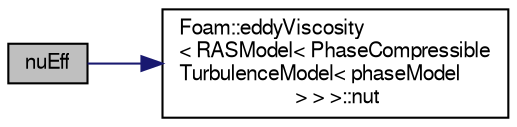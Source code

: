 digraph "nuEff"
{
  bgcolor="transparent";
  edge [fontname="FreeSans",fontsize="10",labelfontname="FreeSans",labelfontsize="10"];
  node [fontname="FreeSans",fontsize="10",shape=record];
  rankdir="LR";
  Node8 [label="nuEff",height=0.2,width=0.4,color="black", fillcolor="grey75", style="filled", fontcolor="black"];
  Node8 -> Node9 [color="midnightblue",fontsize="10",style="solid",fontname="FreeSans"];
  Node9 [label="Foam::eddyViscosity\l\< RASModel\< PhaseCompressible\lTurbulenceModel\< phaseModel\l \> \> \>::nut",height=0.2,width=0.4,color="black",URL="$a31198.html#a1f9ef455ae1ef56fcb9c8f8838c6aee2",tooltip="Return the turbulence viscosity. "];
}
